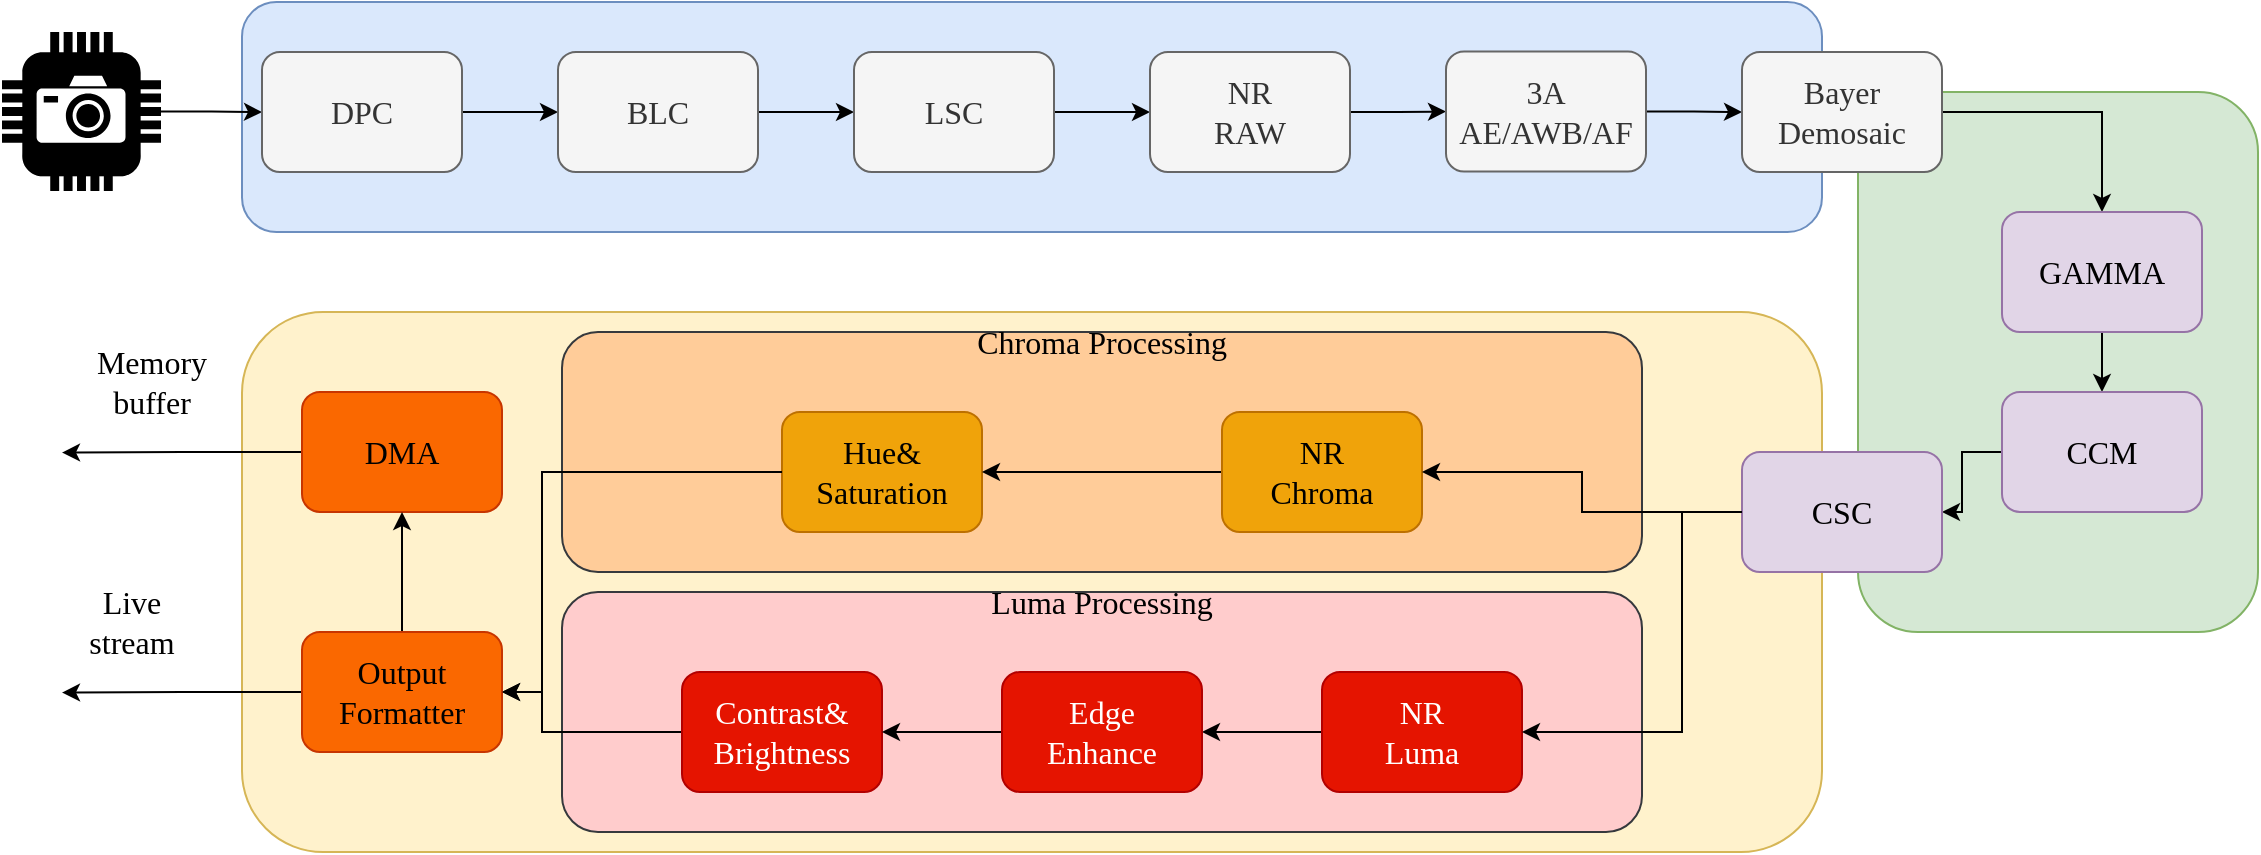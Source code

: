 <mxfile version="22.1.7" type="github">
  <diagram name="第 1 页" id="5-BBIdNdBMwohAzquTfe">
    <mxGraphModel dx="1246" dy="735" grid="0" gridSize="10" guides="1" tooltips="1" connect="1" arrows="1" fold="1" page="1" pageScale="1" pageWidth="2336" pageHeight="1654" math="0" shadow="0">
      <root>
        <mxCell id="0" />
        <mxCell id="1" parent="0" />
        <mxCell id="6_iinYFolhVTeJKhGzNE-25" value="" style="rounded=1;whiteSpace=wrap;html=1;fillColor=#dae8fc;strokeColor=#6c8ebf;" vertex="1" parent="1">
          <mxGeometry x="260" y="115" width="790" height="115" as="geometry" />
        </mxCell>
        <mxCell id="6_iinYFolhVTeJKhGzNE-13" value="" style="rounded=1;whiteSpace=wrap;html=1;fillColor=#d5e8d4;strokeColor=#82b366;" vertex="1" parent="1">
          <mxGeometry x="1068" y="160" width="200" height="270" as="geometry" />
        </mxCell>
        <mxCell id="6_iinYFolhVTeJKhGzNE-43" style="edgeStyle=orthogonalEdgeStyle;rounded=0;orthogonalLoop=1;jettySize=auto;html=1;exitX=1;exitY=0.5;exitDx=0;exitDy=0;exitPerimeter=0;entryX=0;entryY=0.5;entryDx=0;entryDy=0;" edge="1" parent="1" source="6_iinYFolhVTeJKhGzNE-1" target="6_iinYFolhVTeJKhGzNE-2">
          <mxGeometry relative="1" as="geometry" />
        </mxCell>
        <mxCell id="6_iinYFolhVTeJKhGzNE-1" value="" style="outlineConnect=0;dashed=0;verticalLabelPosition=bottom;verticalAlign=top;align=center;html=1;shape=mxgraph.aws3.camera;fillColor=#000000;gradientColor=none;strokeColor=#000000;" vertex="1" parent="1">
          <mxGeometry x="140" y="130" width="79.5" height="79.5" as="geometry" />
        </mxCell>
        <mxCell id="6_iinYFolhVTeJKhGzNE-26" style="edgeStyle=orthogonalEdgeStyle;rounded=0;orthogonalLoop=1;jettySize=auto;html=1;exitX=1;exitY=0.5;exitDx=0;exitDy=0;entryX=0;entryY=0.5;entryDx=0;entryDy=0;" edge="1" parent="1" source="6_iinYFolhVTeJKhGzNE-2" target="6_iinYFolhVTeJKhGzNE-3">
          <mxGeometry relative="1" as="geometry" />
        </mxCell>
        <mxCell id="6_iinYFolhVTeJKhGzNE-2" value="&lt;font style=&quot;font-size: 16px;&quot; face=&quot;Comic Sans MS&quot;&gt;DPC&lt;/font&gt;" style="rounded=1;whiteSpace=wrap;html=1;fillColor=#f5f5f5;fontColor=#333333;strokeColor=#666666;" vertex="1" parent="1">
          <mxGeometry x="270" y="140" width="100" height="60" as="geometry" />
        </mxCell>
        <mxCell id="6_iinYFolhVTeJKhGzNE-27" style="edgeStyle=orthogonalEdgeStyle;rounded=0;orthogonalLoop=1;jettySize=auto;html=1;exitX=1;exitY=0.5;exitDx=0;exitDy=0;entryX=0;entryY=0.5;entryDx=0;entryDy=0;" edge="1" parent="1" source="6_iinYFolhVTeJKhGzNE-3" target="6_iinYFolhVTeJKhGzNE-4">
          <mxGeometry relative="1" as="geometry" />
        </mxCell>
        <mxCell id="6_iinYFolhVTeJKhGzNE-3" value="&lt;font style=&quot;font-size: 16px;&quot; face=&quot;Comic Sans MS&quot;&gt;BLC&lt;/font&gt;" style="rounded=1;whiteSpace=wrap;html=1;fillColor=#f5f5f5;strokeColor=#666666;fontColor=#333333;" vertex="1" parent="1">
          <mxGeometry x="418" y="140" width="100" height="60" as="geometry" />
        </mxCell>
        <mxCell id="6_iinYFolhVTeJKhGzNE-28" style="edgeStyle=orthogonalEdgeStyle;rounded=0;orthogonalLoop=1;jettySize=auto;html=1;exitX=1;exitY=0.5;exitDx=0;exitDy=0;entryX=0;entryY=0.5;entryDx=0;entryDy=0;" edge="1" parent="1" source="6_iinYFolhVTeJKhGzNE-4" target="6_iinYFolhVTeJKhGzNE-5">
          <mxGeometry relative="1" as="geometry" />
        </mxCell>
        <mxCell id="6_iinYFolhVTeJKhGzNE-4" value="&lt;font style=&quot;font-size: 16px;&quot; face=&quot;Comic Sans MS&quot;&gt;LSC&lt;/font&gt;" style="rounded=1;whiteSpace=wrap;html=1;fillColor=#f5f5f5;strokeColor=#666666;fontColor=#333333;" vertex="1" parent="1">
          <mxGeometry x="566" y="140" width="100" height="60" as="geometry" />
        </mxCell>
        <mxCell id="6_iinYFolhVTeJKhGzNE-29" style="edgeStyle=orthogonalEdgeStyle;rounded=0;orthogonalLoop=1;jettySize=auto;html=1;exitX=1;exitY=0.5;exitDx=0;exitDy=0;" edge="1" parent="1" source="6_iinYFolhVTeJKhGzNE-5" target="6_iinYFolhVTeJKhGzNE-7">
          <mxGeometry relative="1" as="geometry" />
        </mxCell>
        <mxCell id="6_iinYFolhVTeJKhGzNE-5" value="&lt;font style=&quot;font-size: 16px;&quot; face=&quot;Comic Sans MS&quot;&gt;NR&lt;br&gt;RAW&lt;/font&gt;" style="rounded=1;whiteSpace=wrap;html=1;fillColor=#f5f5f5;strokeColor=#666666;fontColor=#333333;" vertex="1" parent="1">
          <mxGeometry x="714" y="140" width="100" height="60" as="geometry" />
        </mxCell>
        <mxCell id="6_iinYFolhVTeJKhGzNE-30" style="edgeStyle=orthogonalEdgeStyle;rounded=0;orthogonalLoop=1;jettySize=auto;html=1;exitX=1;exitY=0.5;exitDx=0;exitDy=0;entryX=0;entryY=0.5;entryDx=0;entryDy=0;" edge="1" parent="1" source="6_iinYFolhVTeJKhGzNE-7" target="6_iinYFolhVTeJKhGzNE-8">
          <mxGeometry relative="1" as="geometry" />
        </mxCell>
        <mxCell id="6_iinYFolhVTeJKhGzNE-7" value="&lt;font face=&quot;Comic Sans MS&quot;&gt;&lt;span style=&quot;font-size: 16px;&quot;&gt;3A&lt;br&gt;AE/AWB/AF&lt;br&gt;&lt;/span&gt;&lt;/font&gt;" style="rounded=1;whiteSpace=wrap;html=1;fillColor=#f5f5f5;strokeColor=#666666;fontColor=#333333;" vertex="1" parent="1">
          <mxGeometry x="862" y="139.75" width="100" height="60" as="geometry" />
        </mxCell>
        <mxCell id="6_iinYFolhVTeJKhGzNE-31" style="edgeStyle=orthogonalEdgeStyle;rounded=0;orthogonalLoop=1;jettySize=auto;html=1;exitX=1;exitY=0.5;exitDx=0;exitDy=0;entryX=0.5;entryY=0;entryDx=0;entryDy=0;" edge="1" parent="1" source="6_iinYFolhVTeJKhGzNE-8" target="6_iinYFolhVTeJKhGzNE-9">
          <mxGeometry relative="1" as="geometry" />
        </mxCell>
        <mxCell id="6_iinYFolhVTeJKhGzNE-8" value="&lt;font face=&quot;Comic Sans MS&quot;&gt;&lt;span style=&quot;font-size: 16px;&quot;&gt;Bayer Demosaic&lt;/span&gt;&lt;/font&gt;" style="rounded=1;whiteSpace=wrap;html=1;fillColor=#f5f5f5;strokeColor=#666666;fontColor=#333333;" vertex="1" parent="1">
          <mxGeometry x="1010" y="140" width="100" height="60" as="geometry" />
        </mxCell>
        <mxCell id="6_iinYFolhVTeJKhGzNE-32" style="edgeStyle=orthogonalEdgeStyle;rounded=0;orthogonalLoop=1;jettySize=auto;html=1;exitX=0.5;exitY=1;exitDx=0;exitDy=0;entryX=0.5;entryY=0;entryDx=0;entryDy=0;" edge="1" parent="1" source="6_iinYFolhVTeJKhGzNE-9" target="6_iinYFolhVTeJKhGzNE-10">
          <mxGeometry relative="1" as="geometry" />
        </mxCell>
        <mxCell id="6_iinYFolhVTeJKhGzNE-9" value="&lt;font face=&quot;Comic Sans MS&quot;&gt;&lt;span style=&quot;font-size: 16px;&quot;&gt;GAMMA&lt;/span&gt;&lt;/font&gt;" style="rounded=1;whiteSpace=wrap;html=1;fillColor=#e1d5e7;strokeColor=#9673a6;" vertex="1" parent="1">
          <mxGeometry x="1140" y="220" width="100" height="60" as="geometry" />
        </mxCell>
        <mxCell id="6_iinYFolhVTeJKhGzNE-33" style="edgeStyle=orthogonalEdgeStyle;rounded=0;orthogonalLoop=1;jettySize=auto;html=1;exitX=0;exitY=0.5;exitDx=0;exitDy=0;entryX=1;entryY=0.5;entryDx=0;entryDy=0;" edge="1" parent="1" source="6_iinYFolhVTeJKhGzNE-10" target="6_iinYFolhVTeJKhGzNE-11">
          <mxGeometry relative="1" as="geometry" />
        </mxCell>
        <mxCell id="6_iinYFolhVTeJKhGzNE-10" value="&lt;font face=&quot;Comic Sans MS&quot;&gt;&lt;span style=&quot;font-size: 16px;&quot;&gt;CCM&lt;br&gt;&lt;/span&gt;&lt;/font&gt;" style="rounded=1;whiteSpace=wrap;html=1;fillColor=#e1d5e7;strokeColor=#9673a6;" vertex="1" parent="1">
          <mxGeometry x="1140" y="310" width="100" height="60" as="geometry" />
        </mxCell>
        <mxCell id="6_iinYFolhVTeJKhGzNE-12" value="" style="rounded=1;whiteSpace=wrap;html=1;fillColor=#fff2cc;strokeColor=#d6b656;" vertex="1" parent="1">
          <mxGeometry x="260" y="270" width="790" height="270" as="geometry" />
        </mxCell>
        <mxCell id="6_iinYFolhVTeJKhGzNE-11" value="&lt;font face=&quot;Comic Sans MS&quot;&gt;&lt;span style=&quot;font-size: 16px;&quot;&gt;CSC&lt;br&gt;&lt;/span&gt;&lt;/font&gt;" style="rounded=1;whiteSpace=wrap;html=1;fillColor=#e1d5e7;strokeColor=#9673a6;" vertex="1" parent="1">
          <mxGeometry x="1010" y="340" width="100" height="60" as="geometry" />
        </mxCell>
        <mxCell id="6_iinYFolhVTeJKhGzNE-14" value="" style="rounded=1;whiteSpace=wrap;html=1;fillColor=#ffcc99;strokeColor=#36393d;" vertex="1" parent="1">
          <mxGeometry x="420" y="280" width="540" height="120" as="geometry" />
        </mxCell>
        <mxCell id="6_iinYFolhVTeJKhGzNE-15" value="&lt;font style=&quot;font-size: 16px;&quot; face=&quot;Comic Sans MS&quot;&gt;Chroma Processing&lt;/font&gt;" style="rounded=1;whiteSpace=wrap;html=1;fillColor=none;strokeColor=none;" vertex="1" parent="1">
          <mxGeometry x="565" y="260" width="250" height="50" as="geometry" />
        </mxCell>
        <mxCell id="6_iinYFolhVTeJKhGzNE-16" value="&lt;font face=&quot;Comic Sans MS&quot;&gt;&lt;span style=&quot;font-size: 16px;&quot;&gt;Hue&amp;amp;&lt;br&gt;Saturation&lt;br&gt;&lt;/span&gt;&lt;/font&gt;" style="rounded=1;whiteSpace=wrap;html=1;fillColor=#f0a30a;fontColor=#000000;strokeColor=#BD7000;" vertex="1" parent="1">
          <mxGeometry x="530" y="320" width="100" height="60" as="geometry" />
        </mxCell>
        <mxCell id="6_iinYFolhVTeJKhGzNE-36" style="edgeStyle=orthogonalEdgeStyle;rounded=0;orthogonalLoop=1;jettySize=auto;html=1;exitX=0;exitY=0.5;exitDx=0;exitDy=0;entryX=1;entryY=0.5;entryDx=0;entryDy=0;" edge="1" parent="1" source="6_iinYFolhVTeJKhGzNE-17" target="6_iinYFolhVTeJKhGzNE-16">
          <mxGeometry relative="1" as="geometry" />
        </mxCell>
        <mxCell id="6_iinYFolhVTeJKhGzNE-17" value="&lt;font face=&quot;Comic Sans MS&quot;&gt;&lt;span style=&quot;font-size: 16px;&quot;&gt;NR&lt;br&gt;Chroma&lt;br&gt;&lt;/span&gt;&lt;/font&gt;" style="rounded=1;whiteSpace=wrap;html=1;fillColor=#f0a30a;fontColor=#000000;strokeColor=#BD7000;" vertex="1" parent="1">
          <mxGeometry x="750" y="320" width="100" height="60" as="geometry" />
        </mxCell>
        <mxCell id="6_iinYFolhVTeJKhGzNE-18" value="" style="rounded=1;whiteSpace=wrap;html=1;fillColor=#ffcccc;strokeColor=#36393d;" vertex="1" parent="1">
          <mxGeometry x="420" y="410" width="540" height="120" as="geometry" />
        </mxCell>
        <mxCell id="6_iinYFolhVTeJKhGzNE-19" value="&lt;font style=&quot;font-size: 16px;&quot; face=&quot;Comic Sans MS&quot;&gt;Luma Processing&lt;/font&gt;" style="rounded=1;whiteSpace=wrap;html=1;fillColor=none;strokeColor=none;" vertex="1" parent="1">
          <mxGeometry x="565" y="390" width="250" height="50" as="geometry" />
        </mxCell>
        <mxCell id="6_iinYFolhVTeJKhGzNE-40" style="edgeStyle=orthogonalEdgeStyle;rounded=0;orthogonalLoop=1;jettySize=auto;html=1;exitX=0;exitY=0.5;exitDx=0;exitDy=0;entryX=1;entryY=0.5;entryDx=0;entryDy=0;" edge="1" parent="1" source="6_iinYFolhVTeJKhGzNE-20" target="6_iinYFolhVTeJKhGzNE-24">
          <mxGeometry relative="1" as="geometry">
            <mxPoint x="420" y="560" as="targetPoint" />
            <Array as="points">
              <mxPoint x="410" y="480" />
              <mxPoint x="410" y="460" />
            </Array>
          </mxGeometry>
        </mxCell>
        <mxCell id="6_iinYFolhVTeJKhGzNE-20" value="&lt;font face=&quot;Comic Sans MS&quot;&gt;&lt;span style=&quot;font-size: 16px;&quot;&gt;Contrast&amp;amp;&lt;br&gt;Brightness&lt;br&gt;&lt;/span&gt;&lt;/font&gt;" style="rounded=1;whiteSpace=wrap;html=1;fillColor=#e51400;fontColor=#ffffff;strokeColor=#B20000;" vertex="1" parent="1">
          <mxGeometry x="480" y="450" width="100" height="60" as="geometry" />
        </mxCell>
        <mxCell id="6_iinYFolhVTeJKhGzNE-37" style="edgeStyle=orthogonalEdgeStyle;rounded=0;orthogonalLoop=1;jettySize=auto;html=1;exitX=0;exitY=0.5;exitDx=0;exitDy=0;" edge="1" parent="1" source="6_iinYFolhVTeJKhGzNE-21" target="6_iinYFolhVTeJKhGzNE-22">
          <mxGeometry relative="1" as="geometry" />
        </mxCell>
        <mxCell id="6_iinYFolhVTeJKhGzNE-21" value="&lt;font face=&quot;Comic Sans MS&quot;&gt;&lt;span style=&quot;font-size: 16px;&quot;&gt;NR&lt;br&gt;Luma&lt;br&gt;&lt;/span&gt;&lt;/font&gt;" style="rounded=1;whiteSpace=wrap;html=1;fillColor=#e51400;fontColor=#ffffff;strokeColor=#B20000;" vertex="1" parent="1">
          <mxGeometry x="800" y="450" width="100" height="60" as="geometry" />
        </mxCell>
        <mxCell id="6_iinYFolhVTeJKhGzNE-38" style="edgeStyle=orthogonalEdgeStyle;rounded=0;orthogonalLoop=1;jettySize=auto;html=1;exitX=0;exitY=0.5;exitDx=0;exitDy=0;" edge="1" parent="1" source="6_iinYFolhVTeJKhGzNE-22" target="6_iinYFolhVTeJKhGzNE-20">
          <mxGeometry relative="1" as="geometry" />
        </mxCell>
        <mxCell id="6_iinYFolhVTeJKhGzNE-22" value="&lt;font face=&quot;Comic Sans MS&quot;&gt;&lt;span style=&quot;font-size: 16px;&quot;&gt;Edge&lt;br&gt;Enhance&lt;br&gt;&lt;/span&gt;&lt;/font&gt;" style="rounded=1;whiteSpace=wrap;html=1;fillColor=#e51400;fontColor=#ffffff;strokeColor=#B20000;" vertex="1" parent="1">
          <mxGeometry x="640" y="450" width="100" height="60" as="geometry" />
        </mxCell>
        <mxCell id="6_iinYFolhVTeJKhGzNE-42" style="edgeStyle=orthogonalEdgeStyle;rounded=0;orthogonalLoop=1;jettySize=auto;html=1;exitX=0;exitY=0.5;exitDx=0;exitDy=0;" edge="1" parent="1" source="6_iinYFolhVTeJKhGzNE-23">
          <mxGeometry relative="1" as="geometry">
            <mxPoint x="170" y="340.294" as="targetPoint" />
          </mxGeometry>
        </mxCell>
        <mxCell id="6_iinYFolhVTeJKhGzNE-23" value="&lt;font style=&quot;font-size: 16px;&quot; face=&quot;Comic Sans MS&quot;&gt;DMA&lt;/font&gt;" style="rounded=1;whiteSpace=wrap;html=1;fillColor=#fa6800;strokeColor=#C73500;fontColor=#000000;" vertex="1" parent="1">
          <mxGeometry x="290" y="310" width="100" height="60" as="geometry" />
        </mxCell>
        <mxCell id="6_iinYFolhVTeJKhGzNE-41" style="edgeStyle=orthogonalEdgeStyle;rounded=0;orthogonalLoop=1;jettySize=auto;html=1;exitX=0.5;exitY=0;exitDx=0;exitDy=0;entryX=0.5;entryY=1;entryDx=0;entryDy=0;" edge="1" parent="1" source="6_iinYFolhVTeJKhGzNE-24" target="6_iinYFolhVTeJKhGzNE-23">
          <mxGeometry relative="1" as="geometry" />
        </mxCell>
        <mxCell id="6_iinYFolhVTeJKhGzNE-44" style="edgeStyle=orthogonalEdgeStyle;rounded=0;orthogonalLoop=1;jettySize=auto;html=1;exitX=0;exitY=0.5;exitDx=0;exitDy=0;" edge="1" parent="1" source="6_iinYFolhVTeJKhGzNE-24">
          <mxGeometry relative="1" as="geometry">
            <mxPoint x="170" y="460.294" as="targetPoint" />
          </mxGeometry>
        </mxCell>
        <mxCell id="6_iinYFolhVTeJKhGzNE-24" value="&lt;font style=&quot;font-size: 16px;&quot; face=&quot;Comic Sans MS&quot;&gt;Output&lt;br&gt;Formatter&lt;br&gt;&lt;/font&gt;" style="rounded=1;whiteSpace=wrap;html=1;fillColor=#fa6800;fontColor=#000000;strokeColor=#C73500;" vertex="1" parent="1">
          <mxGeometry x="290" y="430" width="100" height="60" as="geometry" />
        </mxCell>
        <mxCell id="6_iinYFolhVTeJKhGzNE-34" style="edgeStyle=orthogonalEdgeStyle;rounded=0;orthogonalLoop=1;jettySize=auto;html=1;exitX=0;exitY=0.5;exitDx=0;exitDy=0;entryX=1;entryY=0.5;entryDx=0;entryDy=0;" edge="1" parent="1" source="6_iinYFolhVTeJKhGzNE-11" target="6_iinYFolhVTeJKhGzNE-17">
          <mxGeometry relative="1" as="geometry" />
        </mxCell>
        <mxCell id="6_iinYFolhVTeJKhGzNE-35" style="edgeStyle=orthogonalEdgeStyle;rounded=0;orthogonalLoop=1;jettySize=auto;html=1;exitX=0;exitY=0.5;exitDx=0;exitDy=0;entryX=1;entryY=0.5;entryDx=0;entryDy=0;" edge="1" parent="1" source="6_iinYFolhVTeJKhGzNE-11" target="6_iinYFolhVTeJKhGzNE-21">
          <mxGeometry relative="1" as="geometry">
            <Array as="points">
              <mxPoint x="980" y="370" />
              <mxPoint x="980" y="480" />
            </Array>
          </mxGeometry>
        </mxCell>
        <mxCell id="6_iinYFolhVTeJKhGzNE-39" style="edgeStyle=orthogonalEdgeStyle;rounded=0;orthogonalLoop=1;jettySize=auto;html=1;exitX=0;exitY=0.5;exitDx=0;exitDy=0;entryX=1;entryY=0.5;entryDx=0;entryDy=0;" edge="1" parent="1" source="6_iinYFolhVTeJKhGzNE-16" target="6_iinYFolhVTeJKhGzNE-24">
          <mxGeometry relative="1" as="geometry">
            <Array as="points">
              <mxPoint x="410" y="350" />
              <mxPoint x="410" y="460" />
            </Array>
          </mxGeometry>
        </mxCell>
        <mxCell id="6_iinYFolhVTeJKhGzNE-45" value="&lt;font style=&quot;font-size: 16px;&quot; face=&quot;Comic Sans MS&quot;&gt;Memory&lt;br&gt;buffer&lt;br&gt;&lt;/font&gt;" style="rounded=1;whiteSpace=wrap;html=1;fillColor=none;strokeColor=none;" vertex="1" parent="1">
          <mxGeometry x="150" y="280" width="130" height="50" as="geometry" />
        </mxCell>
        <mxCell id="6_iinYFolhVTeJKhGzNE-47" value="&lt;font style=&quot;font-size: 16px;&quot; face=&quot;Comic Sans MS&quot;&gt;Live&lt;br&gt;stream&lt;br&gt;&lt;/font&gt;" style="rounded=1;whiteSpace=wrap;html=1;fillColor=none;strokeColor=none;" vertex="1" parent="1">
          <mxGeometry x="140" y="400" width="130" height="50" as="geometry" />
        </mxCell>
      </root>
    </mxGraphModel>
  </diagram>
</mxfile>
